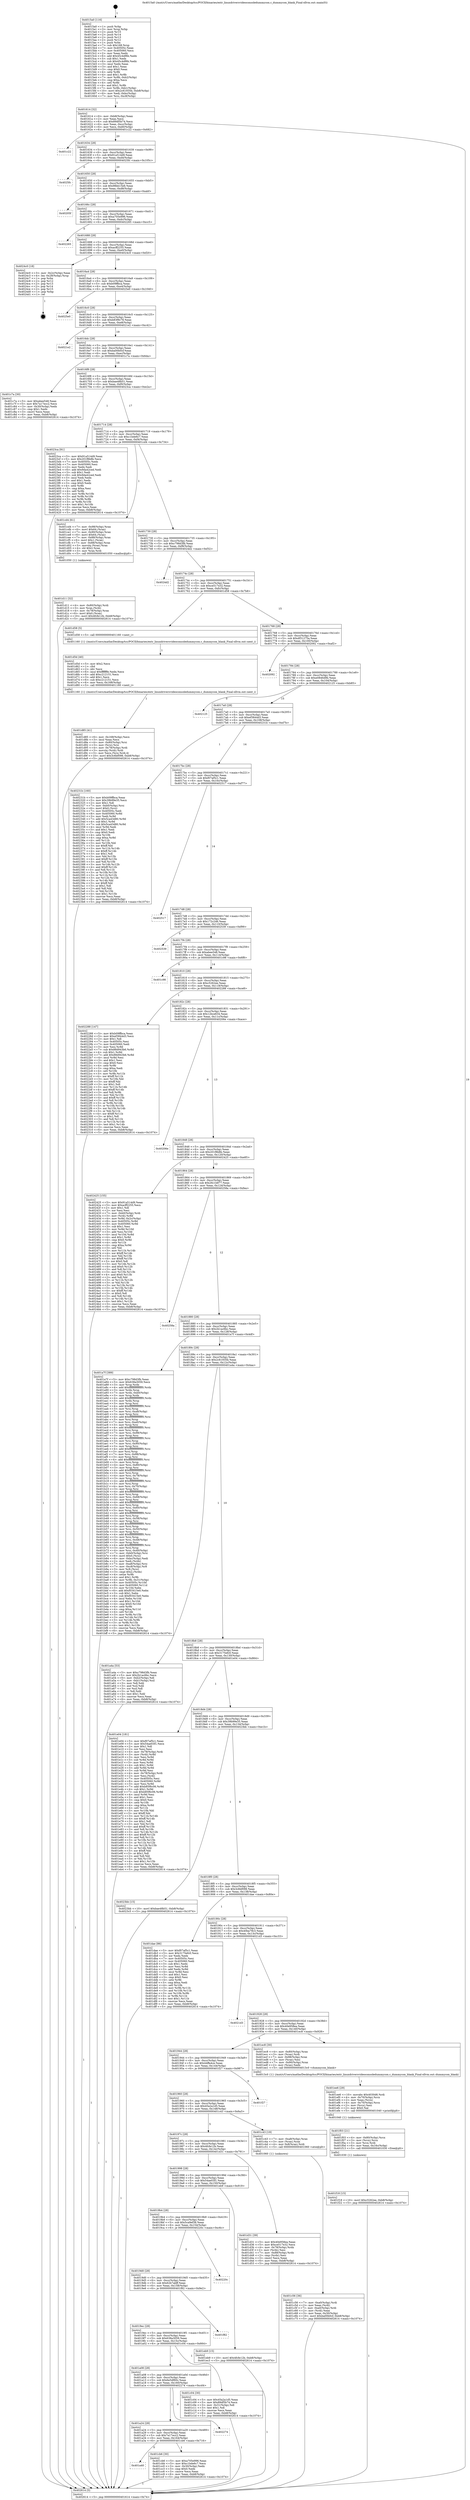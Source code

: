 digraph "0x4015a0" {
  label = "0x4015a0 (/mnt/c/Users/mathe/Desktop/tcc/POCII/binaries/extr_linuxdriversvideoconsoledummycon.c_dummycon_blank_Final-ollvm.out::main(0))"
  labelloc = "t"
  node[shape=record]

  Entry [label="",width=0.3,height=0.3,shape=circle,fillcolor=black,style=filled]
  "0x401614" [label="{
     0x401614 [32]\l
     | [instrs]\l
     &nbsp;&nbsp;0x401614 \<+6\>: mov -0xb8(%rbp),%eax\l
     &nbsp;&nbsp;0x40161a \<+2\>: mov %eax,%ecx\l
     &nbsp;&nbsp;0x40161c \<+6\>: sub $0x89df5b74,%ecx\l
     &nbsp;&nbsp;0x401622 \<+6\>: mov %eax,-0xcc(%rbp)\l
     &nbsp;&nbsp;0x401628 \<+6\>: mov %ecx,-0xd0(%rbp)\l
     &nbsp;&nbsp;0x40162e \<+6\>: je 0000000000401c22 \<main+0x682\>\l
  }"]
  "0x401c22" [label="{
     0x401c22\l
  }", style=dashed]
  "0x401634" [label="{
     0x401634 [28]\l
     | [instrs]\l
     &nbsp;&nbsp;0x401634 \<+5\>: jmp 0000000000401639 \<main+0x99\>\l
     &nbsp;&nbsp;0x401639 \<+6\>: mov -0xcc(%rbp),%eax\l
     &nbsp;&nbsp;0x40163f \<+5\>: sub $0x91a514d9,%eax\l
     &nbsp;&nbsp;0x401644 \<+6\>: mov %eax,-0xd4(%rbp)\l
     &nbsp;&nbsp;0x40164a \<+6\>: je 00000000004025fc \<main+0x105c\>\l
  }"]
  Exit [label="",width=0.3,height=0.3,shape=circle,fillcolor=black,style=filled,peripheries=2]
  "0x4025fc" [label="{
     0x4025fc\l
  }", style=dashed]
  "0x401650" [label="{
     0x401650 [28]\l
     | [instrs]\l
     &nbsp;&nbsp;0x401650 \<+5\>: jmp 0000000000401655 \<main+0xb5\>\l
     &nbsp;&nbsp;0x401655 \<+6\>: mov -0xcc(%rbp),%eax\l
     &nbsp;&nbsp;0x40165b \<+5\>: sub $0x98bb15e6,%eax\l
     &nbsp;&nbsp;0x401660 \<+6\>: mov %eax,-0xd8(%rbp)\l
     &nbsp;&nbsp;0x401666 \<+6\>: je 000000000040205f \<main+0xabf\>\l
  }"]
  "0x401f18" [label="{
     0x401f18 [15]\l
     | [instrs]\l
     &nbsp;&nbsp;0x401f18 \<+10\>: movl $0xc5262ee,-0xb8(%rbp)\l
     &nbsp;&nbsp;0x401f22 \<+5\>: jmp 0000000000402614 \<main+0x1074\>\l
  }"]
  "0x40205f" [label="{
     0x40205f\l
  }", style=dashed]
  "0x40166c" [label="{
     0x40166c [28]\l
     | [instrs]\l
     &nbsp;&nbsp;0x40166c \<+5\>: jmp 0000000000401671 \<main+0xd1\>\l
     &nbsp;&nbsp;0x401671 \<+6\>: mov -0xcc(%rbp),%eax\l
     &nbsp;&nbsp;0x401677 \<+5\>: sub $0xa705e996,%eax\l
     &nbsp;&nbsp;0x40167c \<+6\>: mov %eax,-0xdc(%rbp)\l
     &nbsp;&nbsp;0x401682 \<+6\>: je 0000000000402265 \<main+0xcc5\>\l
  }"]
  "0x401f03" [label="{
     0x401f03 [21]\l
     | [instrs]\l
     &nbsp;&nbsp;0x401f03 \<+4\>: mov -0x80(%rbp),%rcx\l
     &nbsp;&nbsp;0x401f07 \<+3\>: mov (%rcx),%rcx\l
     &nbsp;&nbsp;0x401f0a \<+3\>: mov %rcx,%rdi\l
     &nbsp;&nbsp;0x401f0d \<+6\>: mov %eax,-0x16c(%rbp)\l
     &nbsp;&nbsp;0x401f13 \<+5\>: call 0000000000401030 \<free@plt\>\l
     | [calls]\l
     &nbsp;&nbsp;0x401030 \{1\} (unknown)\l
  }"]
  "0x402265" [label="{
     0x402265\l
  }", style=dashed]
  "0x401688" [label="{
     0x401688 [28]\l
     | [instrs]\l
     &nbsp;&nbsp;0x401688 \<+5\>: jmp 000000000040168d \<main+0xed\>\l
     &nbsp;&nbsp;0x40168d \<+6\>: mov -0xcc(%rbp),%eax\l
     &nbsp;&nbsp;0x401693 \<+5\>: sub $0xacff2255,%eax\l
     &nbsp;&nbsp;0x401698 \<+6\>: mov %eax,-0xe0(%rbp)\l
     &nbsp;&nbsp;0x40169e \<+6\>: je 00000000004024c0 \<main+0xf20\>\l
  }"]
  "0x401ee6" [label="{
     0x401ee6 [29]\l
     | [instrs]\l
     &nbsp;&nbsp;0x401ee6 \<+10\>: movabs $0x4030d6,%rdi\l
     &nbsp;&nbsp;0x401ef0 \<+4\>: mov -0x70(%rbp),%rcx\l
     &nbsp;&nbsp;0x401ef4 \<+2\>: mov %eax,(%rcx)\l
     &nbsp;&nbsp;0x401ef6 \<+4\>: mov -0x70(%rbp),%rcx\l
     &nbsp;&nbsp;0x401efa \<+2\>: mov (%rcx),%esi\l
     &nbsp;&nbsp;0x401efc \<+2\>: mov $0x0,%al\l
     &nbsp;&nbsp;0x401efe \<+5\>: call 0000000000401040 \<printf@plt\>\l
     | [calls]\l
     &nbsp;&nbsp;0x401040 \{1\} (unknown)\l
  }"]
  "0x4024c0" [label="{
     0x4024c0 [18]\l
     | [instrs]\l
     &nbsp;&nbsp;0x4024c0 \<+3\>: mov -0x2c(%rbp),%eax\l
     &nbsp;&nbsp;0x4024c3 \<+4\>: lea -0x28(%rbp),%rsp\l
     &nbsp;&nbsp;0x4024c7 \<+1\>: pop %rbx\l
     &nbsp;&nbsp;0x4024c8 \<+2\>: pop %r12\l
     &nbsp;&nbsp;0x4024ca \<+2\>: pop %r13\l
     &nbsp;&nbsp;0x4024cc \<+2\>: pop %r14\l
     &nbsp;&nbsp;0x4024ce \<+2\>: pop %r15\l
     &nbsp;&nbsp;0x4024d0 \<+1\>: pop %rbp\l
     &nbsp;&nbsp;0x4024d1 \<+1\>: ret\l
  }"]
  "0x4016a4" [label="{
     0x4016a4 [28]\l
     | [instrs]\l
     &nbsp;&nbsp;0x4016a4 \<+5\>: jmp 00000000004016a9 \<main+0x109\>\l
     &nbsp;&nbsp;0x4016a9 \<+6\>: mov -0xcc(%rbp),%eax\l
     &nbsp;&nbsp;0x4016af \<+5\>: sub $0xb09ffbca,%eax\l
     &nbsp;&nbsp;0x4016b4 \<+6\>: mov %eax,-0xe4(%rbp)\l
     &nbsp;&nbsp;0x4016ba \<+6\>: je 00000000004025e0 \<main+0x1040\>\l
  }"]
  "0x401d85" [label="{
     0x401d85 [41]\l
     | [instrs]\l
     &nbsp;&nbsp;0x401d85 \<+6\>: mov -0x168(%rbp),%ecx\l
     &nbsp;&nbsp;0x401d8b \<+3\>: imul %eax,%ecx\l
     &nbsp;&nbsp;0x401d8e \<+4\>: mov -0x80(%rbp),%rsi\l
     &nbsp;&nbsp;0x401d92 \<+3\>: mov (%rsi),%rsi\l
     &nbsp;&nbsp;0x401d95 \<+4\>: mov -0x78(%rbp),%rdi\l
     &nbsp;&nbsp;0x401d99 \<+3\>: movslq (%rdi),%rdi\l
     &nbsp;&nbsp;0x401d9c \<+3\>: mov %ecx,(%rsi,%rdi,4)\l
     &nbsp;&nbsp;0x401d9f \<+10\>: movl $0x3c6bf098,-0xb8(%rbp)\l
     &nbsp;&nbsp;0x401da9 \<+5\>: jmp 0000000000402614 \<main+0x1074\>\l
  }"]
  "0x4025e0" [label="{
     0x4025e0\l
  }", style=dashed]
  "0x4016c0" [label="{
     0x4016c0 [28]\l
     | [instrs]\l
     &nbsp;&nbsp;0x4016c0 \<+5\>: jmp 00000000004016c5 \<main+0x125\>\l
     &nbsp;&nbsp;0x4016c5 \<+6\>: mov -0xcc(%rbp),%eax\l
     &nbsp;&nbsp;0x4016cb \<+5\>: sub $0xb83f9c78,%eax\l
     &nbsp;&nbsp;0x4016d0 \<+6\>: mov %eax,-0xe8(%rbp)\l
     &nbsp;&nbsp;0x4016d6 \<+6\>: je 00000000004021e2 \<main+0xc42\>\l
  }"]
  "0x401d5d" [label="{
     0x401d5d [40]\l
     | [instrs]\l
     &nbsp;&nbsp;0x401d5d \<+5\>: mov $0x2,%ecx\l
     &nbsp;&nbsp;0x401d62 \<+1\>: cltd\l
     &nbsp;&nbsp;0x401d63 \<+2\>: idiv %ecx\l
     &nbsp;&nbsp;0x401d65 \<+6\>: imul $0xfffffffe,%edx,%ecx\l
     &nbsp;&nbsp;0x401d6b \<+6\>: add $0xc212151,%ecx\l
     &nbsp;&nbsp;0x401d71 \<+3\>: add $0x1,%ecx\l
     &nbsp;&nbsp;0x401d74 \<+6\>: sub $0xc212151,%ecx\l
     &nbsp;&nbsp;0x401d7a \<+6\>: mov %ecx,-0x168(%rbp)\l
     &nbsp;&nbsp;0x401d80 \<+5\>: call 0000000000401160 \<next_i\>\l
     | [calls]\l
     &nbsp;&nbsp;0x401160 \{1\} (/mnt/c/Users/mathe/Desktop/tcc/POCII/binaries/extr_linuxdriversvideoconsoledummycon.c_dummycon_blank_Final-ollvm.out::next_i)\l
  }"]
  "0x4021e2" [label="{
     0x4021e2\l
  }", style=dashed]
  "0x4016dc" [label="{
     0x4016dc [28]\l
     | [instrs]\l
     &nbsp;&nbsp;0x4016dc \<+5\>: jmp 00000000004016e1 \<main+0x141\>\l
     &nbsp;&nbsp;0x4016e1 \<+6\>: mov -0xcc(%rbp),%eax\l
     &nbsp;&nbsp;0x4016e7 \<+5\>: sub $0xba00b0cf,%eax\l
     &nbsp;&nbsp;0x4016ec \<+6\>: mov %eax,-0xec(%rbp)\l
     &nbsp;&nbsp;0x4016f2 \<+6\>: je 0000000000401c7a \<main+0x6da\>\l
  }"]
  "0x401d11" [label="{
     0x401d11 [32]\l
     | [instrs]\l
     &nbsp;&nbsp;0x401d11 \<+4\>: mov -0x80(%rbp),%rdi\l
     &nbsp;&nbsp;0x401d15 \<+3\>: mov %rax,(%rdi)\l
     &nbsp;&nbsp;0x401d18 \<+4\>: mov -0x78(%rbp),%rax\l
     &nbsp;&nbsp;0x401d1c \<+6\>: movl $0x0,(%rax)\l
     &nbsp;&nbsp;0x401d22 \<+10\>: movl $0x4fcfe12b,-0xb8(%rbp)\l
     &nbsp;&nbsp;0x401d2c \<+5\>: jmp 0000000000402614 \<main+0x1074\>\l
  }"]
  "0x401c7a" [label="{
     0x401c7a [30]\l
     | [instrs]\l
     &nbsp;&nbsp;0x401c7a \<+5\>: mov $0xabee548,%eax\l
     &nbsp;&nbsp;0x401c7f \<+5\>: mov $0x7a17ecc2,%ecx\l
     &nbsp;&nbsp;0x401c84 \<+3\>: mov -0x30(%rbp),%edx\l
     &nbsp;&nbsp;0x401c87 \<+3\>: cmp $0x1,%edx\l
     &nbsp;&nbsp;0x401c8a \<+3\>: cmovl %ecx,%eax\l
     &nbsp;&nbsp;0x401c8d \<+6\>: mov %eax,-0xb8(%rbp)\l
     &nbsp;&nbsp;0x401c93 \<+5\>: jmp 0000000000402614 \<main+0x1074\>\l
  }"]
  "0x4016f8" [label="{
     0x4016f8 [28]\l
     | [instrs]\l
     &nbsp;&nbsp;0x4016f8 \<+5\>: jmp 00000000004016fd \<main+0x15d\>\l
     &nbsp;&nbsp;0x4016fd \<+6\>: mov -0xcc(%rbp),%eax\l
     &nbsp;&nbsp;0x401703 \<+5\>: sub $0xbae48b51,%eax\l
     &nbsp;&nbsp;0x401708 \<+6\>: mov %eax,-0xf0(%rbp)\l
     &nbsp;&nbsp;0x40170e \<+6\>: je 00000000004023ca \<main+0xe2a\>\l
  }"]
  "0x401a40" [label="{
     0x401a40\l
  }", style=dashed]
  "0x4023ca" [label="{
     0x4023ca [91]\l
     | [instrs]\l
     &nbsp;&nbsp;0x4023ca \<+5\>: mov $0x91a514d9,%eax\l
     &nbsp;&nbsp;0x4023cf \<+5\>: mov $0x201f8b8b,%ecx\l
     &nbsp;&nbsp;0x4023d4 \<+7\>: mov 0x40505c,%edx\l
     &nbsp;&nbsp;0x4023db \<+7\>: mov 0x405060,%esi\l
     &nbsp;&nbsp;0x4023e2 \<+2\>: mov %edx,%edi\l
     &nbsp;&nbsp;0x4023e4 \<+6\>: add $0x9da42ced,%edi\l
     &nbsp;&nbsp;0x4023ea \<+3\>: sub $0x1,%edi\l
     &nbsp;&nbsp;0x4023ed \<+6\>: sub $0x9da42ced,%edi\l
     &nbsp;&nbsp;0x4023f3 \<+3\>: imul %edi,%edx\l
     &nbsp;&nbsp;0x4023f6 \<+3\>: and $0x1,%edx\l
     &nbsp;&nbsp;0x4023f9 \<+3\>: cmp $0x0,%edx\l
     &nbsp;&nbsp;0x4023fc \<+4\>: sete %r8b\l
     &nbsp;&nbsp;0x402400 \<+3\>: cmp $0xa,%esi\l
     &nbsp;&nbsp;0x402403 \<+4\>: setl %r9b\l
     &nbsp;&nbsp;0x402407 \<+3\>: mov %r8b,%r10b\l
     &nbsp;&nbsp;0x40240a \<+3\>: and %r9b,%r10b\l
     &nbsp;&nbsp;0x40240d \<+3\>: xor %r9b,%r8b\l
     &nbsp;&nbsp;0x402410 \<+3\>: or %r8b,%r10b\l
     &nbsp;&nbsp;0x402413 \<+4\>: test $0x1,%r10b\l
     &nbsp;&nbsp;0x402417 \<+3\>: cmovne %ecx,%eax\l
     &nbsp;&nbsp;0x40241a \<+6\>: mov %eax,-0xb8(%rbp)\l
     &nbsp;&nbsp;0x402420 \<+5\>: jmp 0000000000402614 \<main+0x1074\>\l
  }"]
  "0x401714" [label="{
     0x401714 [28]\l
     | [instrs]\l
     &nbsp;&nbsp;0x401714 \<+5\>: jmp 0000000000401719 \<main+0x179\>\l
     &nbsp;&nbsp;0x401719 \<+6\>: mov -0xcc(%rbp),%eax\l
     &nbsp;&nbsp;0x40171f \<+5\>: sub $0xc1bde6c7,%eax\l
     &nbsp;&nbsp;0x401724 \<+6\>: mov %eax,-0xf4(%rbp)\l
     &nbsp;&nbsp;0x40172a \<+6\>: je 0000000000401cd4 \<main+0x734\>\l
  }"]
  "0x401cb6" [label="{
     0x401cb6 [30]\l
     | [instrs]\l
     &nbsp;&nbsp;0x401cb6 \<+5\>: mov $0xa705e996,%eax\l
     &nbsp;&nbsp;0x401cbb \<+5\>: mov $0xc1bde6c7,%ecx\l
     &nbsp;&nbsp;0x401cc0 \<+3\>: mov -0x30(%rbp),%edx\l
     &nbsp;&nbsp;0x401cc3 \<+3\>: cmp $0x0,%edx\l
     &nbsp;&nbsp;0x401cc6 \<+3\>: cmove %ecx,%eax\l
     &nbsp;&nbsp;0x401cc9 \<+6\>: mov %eax,-0xb8(%rbp)\l
     &nbsp;&nbsp;0x401ccf \<+5\>: jmp 0000000000402614 \<main+0x1074\>\l
  }"]
  "0x401cd4" [label="{
     0x401cd4 [61]\l
     | [instrs]\l
     &nbsp;&nbsp;0x401cd4 \<+7\>: mov -0x98(%rbp),%rax\l
     &nbsp;&nbsp;0x401cdb \<+6\>: movl $0x64,(%rax)\l
     &nbsp;&nbsp;0x401ce1 \<+7\>: mov -0x90(%rbp),%rax\l
     &nbsp;&nbsp;0x401ce8 \<+6\>: movl $0x64,(%rax)\l
     &nbsp;&nbsp;0x401cee \<+7\>: mov -0x88(%rbp),%rax\l
     &nbsp;&nbsp;0x401cf5 \<+6\>: movl $0x1,(%rax)\l
     &nbsp;&nbsp;0x401cfb \<+7\>: mov -0x88(%rbp),%rax\l
     &nbsp;&nbsp;0x401d02 \<+3\>: movslq (%rax),%rax\l
     &nbsp;&nbsp;0x401d05 \<+4\>: shl $0x2,%rax\l
     &nbsp;&nbsp;0x401d09 \<+3\>: mov %rax,%rdi\l
     &nbsp;&nbsp;0x401d0c \<+5\>: call 0000000000401050 \<malloc@plt\>\l
     | [calls]\l
     &nbsp;&nbsp;0x401050 \{1\} (unknown)\l
  }"]
  "0x401730" [label="{
     0x401730 [28]\l
     | [instrs]\l
     &nbsp;&nbsp;0x401730 \<+5\>: jmp 0000000000401735 \<main+0x195\>\l
     &nbsp;&nbsp;0x401735 \<+6\>: mov -0xcc(%rbp),%eax\l
     &nbsp;&nbsp;0x40173b \<+5\>: sub $0xc798d3fb,%eax\l
     &nbsp;&nbsp;0x401740 \<+6\>: mov %eax,-0xf8(%rbp)\l
     &nbsp;&nbsp;0x401746 \<+6\>: je 00000000004024d2 \<main+0xf32\>\l
  }"]
  "0x401a24" [label="{
     0x401a24 [28]\l
     | [instrs]\l
     &nbsp;&nbsp;0x401a24 \<+5\>: jmp 0000000000401a29 \<main+0x489\>\l
     &nbsp;&nbsp;0x401a29 \<+6\>: mov -0xcc(%rbp),%eax\l
     &nbsp;&nbsp;0x401a2f \<+5\>: sub $0x7a17ecc2,%eax\l
     &nbsp;&nbsp;0x401a34 \<+6\>: mov %eax,-0x164(%rbp)\l
     &nbsp;&nbsp;0x401a3a \<+6\>: je 0000000000401cb6 \<main+0x716\>\l
  }"]
  "0x4024d2" [label="{
     0x4024d2\l
  }", style=dashed]
  "0x40174c" [label="{
     0x40174c [28]\l
     | [instrs]\l
     &nbsp;&nbsp;0x40174c \<+5\>: jmp 0000000000401751 \<main+0x1b1\>\l
     &nbsp;&nbsp;0x401751 \<+6\>: mov -0xcc(%rbp),%eax\l
     &nbsp;&nbsp;0x401757 \<+5\>: sub $0xce517e32,%eax\l
     &nbsp;&nbsp;0x40175c \<+6\>: mov %eax,-0xfc(%rbp)\l
     &nbsp;&nbsp;0x401762 \<+6\>: je 0000000000401d58 \<main+0x7b8\>\l
  }"]
  "0x402274" [label="{
     0x402274\l
  }", style=dashed]
  "0x401d58" [label="{
     0x401d58 [5]\l
     | [instrs]\l
     &nbsp;&nbsp;0x401d58 \<+5\>: call 0000000000401160 \<next_i\>\l
     | [calls]\l
     &nbsp;&nbsp;0x401160 \{1\} (/mnt/c/Users/mathe/Desktop/tcc/POCII/binaries/extr_linuxdriversvideoconsoledummycon.c_dummycon_blank_Final-ollvm.out::next_i)\l
  }"]
  "0x401768" [label="{
     0x401768 [28]\l
     | [instrs]\l
     &nbsp;&nbsp;0x401768 \<+5\>: jmp 000000000040176d \<main+0x1cd\>\l
     &nbsp;&nbsp;0x40176d \<+6\>: mov -0xcc(%rbp),%eax\l
     &nbsp;&nbsp;0x401773 \<+5\>: sub $0xdf31275a,%eax\l
     &nbsp;&nbsp;0x401778 \<+6\>: mov %eax,-0x100(%rbp)\l
     &nbsp;&nbsp;0x40177e \<+6\>: je 0000000000402092 \<main+0xaf2\>\l
  }"]
  "0x401c56" [label="{
     0x401c56 [36]\l
     | [instrs]\l
     &nbsp;&nbsp;0x401c56 \<+7\>: mov -0xa0(%rbp),%rdi\l
     &nbsp;&nbsp;0x401c5d \<+2\>: mov %eax,(%rdi)\l
     &nbsp;&nbsp;0x401c5f \<+7\>: mov -0xa0(%rbp),%rdi\l
     &nbsp;&nbsp;0x401c66 \<+2\>: mov (%rdi),%eax\l
     &nbsp;&nbsp;0x401c68 \<+3\>: mov %eax,-0x30(%rbp)\l
     &nbsp;&nbsp;0x401c6b \<+10\>: movl $0xba00b0cf,-0xb8(%rbp)\l
     &nbsp;&nbsp;0x401c75 \<+5\>: jmp 0000000000402614 \<main+0x1074\>\l
  }"]
  "0x402092" [label="{
     0x402092\l
  }", style=dashed]
  "0x401784" [label="{
     0x401784 [28]\l
     | [instrs]\l
     &nbsp;&nbsp;0x401784 \<+5\>: jmp 0000000000401789 \<main+0x1e9\>\l
     &nbsp;&nbsp;0x401789 \<+6\>: mov -0xcc(%rbp),%eax\l
     &nbsp;&nbsp;0x40178f \<+5\>: sub $0xe0846d9b,%eax\l
     &nbsp;&nbsp;0x401794 \<+6\>: mov %eax,-0x104(%rbp)\l
     &nbsp;&nbsp;0x40179a \<+6\>: je 0000000000402125 \<main+0xb85\>\l
  }"]
  "0x401a08" [label="{
     0x401a08 [28]\l
     | [instrs]\l
     &nbsp;&nbsp;0x401a08 \<+5\>: jmp 0000000000401a0d \<main+0x46d\>\l
     &nbsp;&nbsp;0x401a0d \<+6\>: mov -0xcc(%rbp),%eax\l
     &nbsp;&nbsp;0x401a13 \<+5\>: sub $0x6e5df60c,%eax\l
     &nbsp;&nbsp;0x401a18 \<+6\>: mov %eax,-0x160(%rbp)\l
     &nbsp;&nbsp;0x401a1e \<+6\>: je 0000000000402274 \<main+0xcd4\>\l
  }"]
  "0x402125" [label="{
     0x402125\l
  }", style=dashed]
  "0x4017a0" [label="{
     0x4017a0 [28]\l
     | [instrs]\l
     &nbsp;&nbsp;0x4017a0 \<+5\>: jmp 00000000004017a5 \<main+0x205\>\l
     &nbsp;&nbsp;0x4017a5 \<+6\>: mov -0xcc(%rbp),%eax\l
     &nbsp;&nbsp;0x4017ab \<+5\>: sub $0xef3844d3,%eax\l
     &nbsp;&nbsp;0x4017b0 \<+6\>: mov %eax,-0x108(%rbp)\l
     &nbsp;&nbsp;0x4017b6 \<+6\>: je 000000000040231b \<main+0xd7b\>\l
  }"]
  "0x401c04" [label="{
     0x401c04 [30]\l
     | [instrs]\l
     &nbsp;&nbsp;0x401c04 \<+5\>: mov $0x45a2a1d5,%eax\l
     &nbsp;&nbsp;0x401c09 \<+5\>: mov $0x89df5b74,%ecx\l
     &nbsp;&nbsp;0x401c0e \<+3\>: mov -0x31(%rbp),%dl\l
     &nbsp;&nbsp;0x401c11 \<+3\>: test $0x1,%dl\l
     &nbsp;&nbsp;0x401c14 \<+3\>: cmovne %ecx,%eax\l
     &nbsp;&nbsp;0x401c17 \<+6\>: mov %eax,-0xb8(%rbp)\l
     &nbsp;&nbsp;0x401c1d \<+5\>: jmp 0000000000402614 \<main+0x1074\>\l
  }"]
  "0x40231b" [label="{
     0x40231b [160]\l
     | [instrs]\l
     &nbsp;&nbsp;0x40231b \<+5\>: mov $0xb09ffbca,%eax\l
     &nbsp;&nbsp;0x402320 \<+5\>: mov $0x39b99e35,%ecx\l
     &nbsp;&nbsp;0x402325 \<+2\>: mov $0x1,%dl\l
     &nbsp;&nbsp;0x402327 \<+7\>: mov -0xb0(%rbp),%rsi\l
     &nbsp;&nbsp;0x40232e \<+6\>: movl $0x0,(%rsi)\l
     &nbsp;&nbsp;0x402334 \<+7\>: mov 0x40505c,%edi\l
     &nbsp;&nbsp;0x40233b \<+8\>: mov 0x405060,%r8d\l
     &nbsp;&nbsp;0x402343 \<+3\>: mov %edi,%r9d\l
     &nbsp;&nbsp;0x402346 \<+7\>: add $0x5ca43d80,%r9d\l
     &nbsp;&nbsp;0x40234d \<+4\>: sub $0x1,%r9d\l
     &nbsp;&nbsp;0x402351 \<+7\>: sub $0x5ca43d80,%r9d\l
     &nbsp;&nbsp;0x402358 \<+4\>: imul %r9d,%edi\l
     &nbsp;&nbsp;0x40235c \<+3\>: and $0x1,%edi\l
     &nbsp;&nbsp;0x40235f \<+3\>: cmp $0x0,%edi\l
     &nbsp;&nbsp;0x402362 \<+4\>: sete %r10b\l
     &nbsp;&nbsp;0x402366 \<+4\>: cmp $0xa,%r8d\l
     &nbsp;&nbsp;0x40236a \<+4\>: setl %r11b\l
     &nbsp;&nbsp;0x40236e \<+3\>: mov %r10b,%bl\l
     &nbsp;&nbsp;0x402371 \<+3\>: xor $0xff,%bl\l
     &nbsp;&nbsp;0x402374 \<+3\>: mov %r11b,%r14b\l
     &nbsp;&nbsp;0x402377 \<+4\>: xor $0xff,%r14b\l
     &nbsp;&nbsp;0x40237b \<+3\>: xor $0x1,%dl\l
     &nbsp;&nbsp;0x40237e \<+3\>: mov %bl,%r15b\l
     &nbsp;&nbsp;0x402381 \<+4\>: and $0xff,%r15b\l
     &nbsp;&nbsp;0x402385 \<+3\>: and %dl,%r10b\l
     &nbsp;&nbsp;0x402388 \<+3\>: mov %r14b,%r12b\l
     &nbsp;&nbsp;0x40238b \<+4\>: and $0xff,%r12b\l
     &nbsp;&nbsp;0x40238f \<+3\>: and %dl,%r11b\l
     &nbsp;&nbsp;0x402392 \<+3\>: or %r10b,%r15b\l
     &nbsp;&nbsp;0x402395 \<+3\>: or %r11b,%r12b\l
     &nbsp;&nbsp;0x402398 \<+3\>: xor %r12b,%r15b\l
     &nbsp;&nbsp;0x40239b \<+3\>: or %r14b,%bl\l
     &nbsp;&nbsp;0x40239e \<+3\>: xor $0xff,%bl\l
     &nbsp;&nbsp;0x4023a1 \<+3\>: or $0x1,%dl\l
     &nbsp;&nbsp;0x4023a4 \<+2\>: and %dl,%bl\l
     &nbsp;&nbsp;0x4023a6 \<+3\>: or %bl,%r15b\l
     &nbsp;&nbsp;0x4023a9 \<+4\>: test $0x1,%r15b\l
     &nbsp;&nbsp;0x4023ad \<+3\>: cmovne %ecx,%eax\l
     &nbsp;&nbsp;0x4023b0 \<+6\>: mov %eax,-0xb8(%rbp)\l
     &nbsp;&nbsp;0x4023b6 \<+5\>: jmp 0000000000402614 \<main+0x1074\>\l
  }"]
  "0x4017bc" [label="{
     0x4017bc [28]\l
     | [instrs]\l
     &nbsp;&nbsp;0x4017bc \<+5\>: jmp 00000000004017c1 \<main+0x221\>\l
     &nbsp;&nbsp;0x4017c1 \<+6\>: mov -0xcc(%rbp),%eax\l
     &nbsp;&nbsp;0x4017c7 \<+5\>: sub $0xf07af5c1,%eax\l
     &nbsp;&nbsp;0x4017cc \<+6\>: mov %eax,-0x10c(%rbp)\l
     &nbsp;&nbsp;0x4017d2 \<+6\>: je 0000000000402517 \<main+0xf77\>\l
  }"]
  "0x4019ec" [label="{
     0x4019ec [28]\l
     | [instrs]\l
     &nbsp;&nbsp;0x4019ec \<+5\>: jmp 00000000004019f1 \<main+0x451\>\l
     &nbsp;&nbsp;0x4019f1 \<+6\>: mov -0xcc(%rbp),%eax\l
     &nbsp;&nbsp;0x4019f7 \<+5\>: sub $0x638a3059,%eax\l
     &nbsp;&nbsp;0x4019fc \<+6\>: mov %eax,-0x15c(%rbp)\l
     &nbsp;&nbsp;0x401a02 \<+6\>: je 0000000000401c04 \<main+0x664\>\l
  }"]
  "0x402517" [label="{
     0x402517\l
  }", style=dashed]
  "0x4017d8" [label="{
     0x4017d8 [28]\l
     | [instrs]\l
     &nbsp;&nbsp;0x4017d8 \<+5\>: jmp 00000000004017dd \<main+0x23d\>\l
     &nbsp;&nbsp;0x4017dd \<+6\>: mov -0xcc(%rbp),%eax\l
     &nbsp;&nbsp;0x4017e3 \<+5\>: sub $0x172c246,%eax\l
     &nbsp;&nbsp;0x4017e8 \<+6\>: mov %eax,-0x110(%rbp)\l
     &nbsp;&nbsp;0x4017ee \<+6\>: je 0000000000402539 \<main+0xf99\>\l
  }"]
  "0x401f82" [label="{
     0x401f82\l
  }", style=dashed]
  "0x402539" [label="{
     0x402539\l
  }", style=dashed]
  "0x4017f4" [label="{
     0x4017f4 [28]\l
     | [instrs]\l
     &nbsp;&nbsp;0x4017f4 \<+5\>: jmp 00000000004017f9 \<main+0x259\>\l
     &nbsp;&nbsp;0x4017f9 \<+6\>: mov -0xcc(%rbp),%eax\l
     &nbsp;&nbsp;0x4017ff \<+5\>: sub $0xabee548,%eax\l
     &nbsp;&nbsp;0x401804 \<+6\>: mov %eax,-0x114(%rbp)\l
     &nbsp;&nbsp;0x40180a \<+6\>: je 0000000000401c98 \<main+0x6f8\>\l
  }"]
  "0x4019d0" [label="{
     0x4019d0 [28]\l
     | [instrs]\l
     &nbsp;&nbsp;0x4019d0 \<+5\>: jmp 00000000004019d5 \<main+0x435\>\l
     &nbsp;&nbsp;0x4019d5 \<+6\>: mov -0xcc(%rbp),%eax\l
     &nbsp;&nbsp;0x4019db \<+5\>: sub $0x62b7abff,%eax\l
     &nbsp;&nbsp;0x4019e0 \<+6\>: mov %eax,-0x158(%rbp)\l
     &nbsp;&nbsp;0x4019e6 \<+6\>: je 0000000000401f82 \<main+0x9e2\>\l
  }"]
  "0x401c98" [label="{
     0x401c98\l
  }", style=dashed]
  "0x401810" [label="{
     0x401810 [28]\l
     | [instrs]\l
     &nbsp;&nbsp;0x401810 \<+5\>: jmp 0000000000401815 \<main+0x275\>\l
     &nbsp;&nbsp;0x401815 \<+6\>: mov -0xcc(%rbp),%eax\l
     &nbsp;&nbsp;0x40181b \<+5\>: sub $0xc5262ee,%eax\l
     &nbsp;&nbsp;0x401820 \<+6\>: mov %eax,-0x118(%rbp)\l
     &nbsp;&nbsp;0x401826 \<+6\>: je 0000000000402288 \<main+0xce8\>\l
  }"]
  "0x40220c" [label="{
     0x40220c\l
  }", style=dashed]
  "0x402288" [label="{
     0x402288 [147]\l
     | [instrs]\l
     &nbsp;&nbsp;0x402288 \<+5\>: mov $0xb09ffbca,%eax\l
     &nbsp;&nbsp;0x40228d \<+5\>: mov $0xef3844d3,%ecx\l
     &nbsp;&nbsp;0x402292 \<+2\>: mov $0x1,%dl\l
     &nbsp;&nbsp;0x402294 \<+7\>: mov 0x40505c,%esi\l
     &nbsp;&nbsp;0x40229b \<+7\>: mov 0x405060,%edi\l
     &nbsp;&nbsp;0x4022a2 \<+3\>: mov %esi,%r8d\l
     &nbsp;&nbsp;0x4022a5 \<+7\>: sub $0x88d943b6,%r8d\l
     &nbsp;&nbsp;0x4022ac \<+4\>: sub $0x1,%r8d\l
     &nbsp;&nbsp;0x4022b0 \<+7\>: add $0x88d943b6,%r8d\l
     &nbsp;&nbsp;0x4022b7 \<+4\>: imul %r8d,%esi\l
     &nbsp;&nbsp;0x4022bb \<+3\>: and $0x1,%esi\l
     &nbsp;&nbsp;0x4022be \<+3\>: cmp $0x0,%esi\l
     &nbsp;&nbsp;0x4022c1 \<+4\>: sete %r9b\l
     &nbsp;&nbsp;0x4022c5 \<+3\>: cmp $0xa,%edi\l
     &nbsp;&nbsp;0x4022c8 \<+4\>: setl %r10b\l
     &nbsp;&nbsp;0x4022cc \<+3\>: mov %r9b,%r11b\l
     &nbsp;&nbsp;0x4022cf \<+4\>: xor $0xff,%r11b\l
     &nbsp;&nbsp;0x4022d3 \<+3\>: mov %r10b,%bl\l
     &nbsp;&nbsp;0x4022d6 \<+3\>: xor $0xff,%bl\l
     &nbsp;&nbsp;0x4022d9 \<+3\>: xor $0x1,%dl\l
     &nbsp;&nbsp;0x4022dc \<+3\>: mov %r11b,%r14b\l
     &nbsp;&nbsp;0x4022df \<+4\>: and $0xff,%r14b\l
     &nbsp;&nbsp;0x4022e3 \<+3\>: and %dl,%r9b\l
     &nbsp;&nbsp;0x4022e6 \<+3\>: mov %bl,%r15b\l
     &nbsp;&nbsp;0x4022e9 \<+4\>: and $0xff,%r15b\l
     &nbsp;&nbsp;0x4022ed \<+3\>: and %dl,%r10b\l
     &nbsp;&nbsp;0x4022f0 \<+3\>: or %r9b,%r14b\l
     &nbsp;&nbsp;0x4022f3 \<+3\>: or %r10b,%r15b\l
     &nbsp;&nbsp;0x4022f6 \<+3\>: xor %r15b,%r14b\l
     &nbsp;&nbsp;0x4022f9 \<+3\>: or %bl,%r11b\l
     &nbsp;&nbsp;0x4022fc \<+4\>: xor $0xff,%r11b\l
     &nbsp;&nbsp;0x402300 \<+3\>: or $0x1,%dl\l
     &nbsp;&nbsp;0x402303 \<+3\>: and %dl,%r11b\l
     &nbsp;&nbsp;0x402306 \<+3\>: or %r11b,%r14b\l
     &nbsp;&nbsp;0x402309 \<+4\>: test $0x1,%r14b\l
     &nbsp;&nbsp;0x40230d \<+3\>: cmovne %ecx,%eax\l
     &nbsp;&nbsp;0x402310 \<+6\>: mov %eax,-0xb8(%rbp)\l
     &nbsp;&nbsp;0x402316 \<+5\>: jmp 0000000000402614 \<main+0x1074\>\l
  }"]
  "0x40182c" [label="{
     0x40182c [28]\l
     | [instrs]\l
     &nbsp;&nbsp;0x40182c \<+5\>: jmp 0000000000401831 \<main+0x291\>\l
     &nbsp;&nbsp;0x401831 \<+6\>: mov -0xcc(%rbp),%eax\l
     &nbsp;&nbsp;0x401837 \<+5\>: sub $0x12bce634,%eax\l
     &nbsp;&nbsp;0x40183c \<+6\>: mov %eax,-0x11c(%rbp)\l
     &nbsp;&nbsp;0x401842 \<+6\>: je 000000000040206e \<main+0xace\>\l
  }"]
  "0x4019b4" [label="{
     0x4019b4 [28]\l
     | [instrs]\l
     &nbsp;&nbsp;0x4019b4 \<+5\>: jmp 00000000004019b9 \<main+0x419\>\l
     &nbsp;&nbsp;0x4019b9 \<+6\>: mov -0xcc(%rbp),%eax\l
     &nbsp;&nbsp;0x4019bf \<+5\>: sub $0x5ca9ef38,%eax\l
     &nbsp;&nbsp;0x4019c4 \<+6\>: mov %eax,-0x154(%rbp)\l
     &nbsp;&nbsp;0x4019ca \<+6\>: je 000000000040220c \<main+0xc6c\>\l
  }"]
  "0x40206e" [label="{
     0x40206e\l
  }", style=dashed]
  "0x401848" [label="{
     0x401848 [28]\l
     | [instrs]\l
     &nbsp;&nbsp;0x401848 \<+5\>: jmp 000000000040184d \<main+0x2ad\>\l
     &nbsp;&nbsp;0x40184d \<+6\>: mov -0xcc(%rbp),%eax\l
     &nbsp;&nbsp;0x401853 \<+5\>: sub $0x201f8b8b,%eax\l
     &nbsp;&nbsp;0x401858 \<+6\>: mov %eax,-0x120(%rbp)\l
     &nbsp;&nbsp;0x40185e \<+6\>: je 0000000000402425 \<main+0xe85\>\l
  }"]
  "0x401eb9" [label="{
     0x401eb9 [15]\l
     | [instrs]\l
     &nbsp;&nbsp;0x401eb9 \<+10\>: movl $0x4fcfe12b,-0xb8(%rbp)\l
     &nbsp;&nbsp;0x401ec3 \<+5\>: jmp 0000000000402614 \<main+0x1074\>\l
  }"]
  "0x402425" [label="{
     0x402425 [155]\l
     | [instrs]\l
     &nbsp;&nbsp;0x402425 \<+5\>: mov $0x91a514d9,%eax\l
     &nbsp;&nbsp;0x40242a \<+5\>: mov $0xacff2255,%ecx\l
     &nbsp;&nbsp;0x40242f \<+2\>: mov $0x1,%dl\l
     &nbsp;&nbsp;0x402431 \<+2\>: xor %esi,%esi\l
     &nbsp;&nbsp;0x402433 \<+7\>: mov -0xb0(%rbp),%rdi\l
     &nbsp;&nbsp;0x40243a \<+3\>: mov (%rdi),%r8d\l
     &nbsp;&nbsp;0x40243d \<+4\>: mov %r8d,-0x2c(%rbp)\l
     &nbsp;&nbsp;0x402441 \<+8\>: mov 0x40505c,%r8d\l
     &nbsp;&nbsp;0x402449 \<+8\>: mov 0x405060,%r9d\l
     &nbsp;&nbsp;0x402451 \<+3\>: sub $0x1,%esi\l
     &nbsp;&nbsp;0x402454 \<+3\>: mov %r8d,%r10d\l
     &nbsp;&nbsp;0x402457 \<+3\>: add %esi,%r10d\l
     &nbsp;&nbsp;0x40245a \<+4\>: imul %r10d,%r8d\l
     &nbsp;&nbsp;0x40245e \<+4\>: and $0x1,%r8d\l
     &nbsp;&nbsp;0x402462 \<+4\>: cmp $0x0,%r8d\l
     &nbsp;&nbsp;0x402466 \<+4\>: sete %r11b\l
     &nbsp;&nbsp;0x40246a \<+4\>: cmp $0xa,%r9d\l
     &nbsp;&nbsp;0x40246e \<+3\>: setl %bl\l
     &nbsp;&nbsp;0x402471 \<+3\>: mov %r11b,%r14b\l
     &nbsp;&nbsp;0x402474 \<+4\>: xor $0xff,%r14b\l
     &nbsp;&nbsp;0x402478 \<+3\>: mov %bl,%r15b\l
     &nbsp;&nbsp;0x40247b \<+4\>: xor $0xff,%r15b\l
     &nbsp;&nbsp;0x40247f \<+3\>: xor $0x0,%dl\l
     &nbsp;&nbsp;0x402482 \<+3\>: mov %r14b,%r12b\l
     &nbsp;&nbsp;0x402485 \<+4\>: and $0x0,%r12b\l
     &nbsp;&nbsp;0x402489 \<+3\>: and %dl,%r11b\l
     &nbsp;&nbsp;0x40248c \<+3\>: mov %r15b,%r13b\l
     &nbsp;&nbsp;0x40248f \<+4\>: and $0x0,%r13b\l
     &nbsp;&nbsp;0x402493 \<+2\>: and %dl,%bl\l
     &nbsp;&nbsp;0x402495 \<+3\>: or %r11b,%r12b\l
     &nbsp;&nbsp;0x402498 \<+3\>: or %bl,%r13b\l
     &nbsp;&nbsp;0x40249b \<+3\>: xor %r13b,%r12b\l
     &nbsp;&nbsp;0x40249e \<+3\>: or %r15b,%r14b\l
     &nbsp;&nbsp;0x4024a1 \<+4\>: xor $0xff,%r14b\l
     &nbsp;&nbsp;0x4024a5 \<+3\>: or $0x0,%dl\l
     &nbsp;&nbsp;0x4024a8 \<+3\>: and %dl,%r14b\l
     &nbsp;&nbsp;0x4024ab \<+3\>: or %r14b,%r12b\l
     &nbsp;&nbsp;0x4024ae \<+4\>: test $0x1,%r12b\l
     &nbsp;&nbsp;0x4024b2 \<+3\>: cmovne %ecx,%eax\l
     &nbsp;&nbsp;0x4024b5 \<+6\>: mov %eax,-0xb8(%rbp)\l
     &nbsp;&nbsp;0x4024bb \<+5\>: jmp 0000000000402614 \<main+0x1074\>\l
  }"]
  "0x401864" [label="{
     0x401864 [28]\l
     | [instrs]\l
     &nbsp;&nbsp;0x401864 \<+5\>: jmp 0000000000401869 \<main+0x2c9\>\l
     &nbsp;&nbsp;0x401869 \<+6\>: mov -0xcc(%rbp),%eax\l
     &nbsp;&nbsp;0x40186f \<+5\>: sub $0x26c1b877,%eax\l
     &nbsp;&nbsp;0x401874 \<+6\>: mov %eax,-0x124(%rbp)\l
     &nbsp;&nbsp;0x40187a \<+6\>: je 000000000040258a \<main+0xfea\>\l
  }"]
  "0x401998" [label="{
     0x401998 [28]\l
     | [instrs]\l
     &nbsp;&nbsp;0x401998 \<+5\>: jmp 000000000040199d \<main+0x3fd\>\l
     &nbsp;&nbsp;0x40199d \<+6\>: mov -0xcc(%rbp),%eax\l
     &nbsp;&nbsp;0x4019a3 \<+5\>: sub $0x54ae03f1,%eax\l
     &nbsp;&nbsp;0x4019a8 \<+6\>: mov %eax,-0x150(%rbp)\l
     &nbsp;&nbsp;0x4019ae \<+6\>: je 0000000000401eb9 \<main+0x919\>\l
  }"]
  "0x40258a" [label="{
     0x40258a\l
  }", style=dashed]
  "0x401880" [label="{
     0x401880 [28]\l
     | [instrs]\l
     &nbsp;&nbsp;0x401880 \<+5\>: jmp 0000000000401885 \<main+0x2e5\>\l
     &nbsp;&nbsp;0x401885 \<+6\>: mov -0xcc(%rbp),%eax\l
     &nbsp;&nbsp;0x40188b \<+5\>: sub $0x2b1ac6bc,%eax\l
     &nbsp;&nbsp;0x401890 \<+6\>: mov %eax,-0x128(%rbp)\l
     &nbsp;&nbsp;0x401896 \<+6\>: je 0000000000401a7f \<main+0x4df\>\l
  }"]
  "0x401d31" [label="{
     0x401d31 [39]\l
     | [instrs]\l
     &nbsp;&nbsp;0x401d31 \<+5\>: mov $0x40e958ea,%eax\l
     &nbsp;&nbsp;0x401d36 \<+5\>: mov $0xce517e32,%ecx\l
     &nbsp;&nbsp;0x401d3b \<+4\>: mov -0x78(%rbp),%rdx\l
     &nbsp;&nbsp;0x401d3f \<+2\>: mov (%rdx),%esi\l
     &nbsp;&nbsp;0x401d41 \<+7\>: mov -0x88(%rbp),%rdx\l
     &nbsp;&nbsp;0x401d48 \<+2\>: cmp (%rdx),%esi\l
     &nbsp;&nbsp;0x401d4a \<+3\>: cmovl %ecx,%eax\l
     &nbsp;&nbsp;0x401d4d \<+6\>: mov %eax,-0xb8(%rbp)\l
     &nbsp;&nbsp;0x401d53 \<+5\>: jmp 0000000000402614 \<main+0x1074\>\l
  }"]
  "0x401a7f" [label="{
     0x401a7f [389]\l
     | [instrs]\l
     &nbsp;&nbsp;0x401a7f \<+5\>: mov $0xc798d3fb,%eax\l
     &nbsp;&nbsp;0x401a84 \<+5\>: mov $0x638a3059,%ecx\l
     &nbsp;&nbsp;0x401a89 \<+3\>: mov %rsp,%rdx\l
     &nbsp;&nbsp;0x401a8c \<+4\>: add $0xfffffffffffffff0,%rdx\l
     &nbsp;&nbsp;0x401a90 \<+3\>: mov %rdx,%rsp\l
     &nbsp;&nbsp;0x401a93 \<+7\>: mov %rdx,-0xb0(%rbp)\l
     &nbsp;&nbsp;0x401a9a \<+3\>: mov %rsp,%rdx\l
     &nbsp;&nbsp;0x401a9d \<+4\>: add $0xfffffffffffffff0,%rdx\l
     &nbsp;&nbsp;0x401aa1 \<+3\>: mov %rdx,%rsp\l
     &nbsp;&nbsp;0x401aa4 \<+3\>: mov %rsp,%rsi\l
     &nbsp;&nbsp;0x401aa7 \<+4\>: add $0xfffffffffffffff0,%rsi\l
     &nbsp;&nbsp;0x401aab \<+3\>: mov %rsi,%rsp\l
     &nbsp;&nbsp;0x401aae \<+7\>: mov %rsi,-0xa8(%rbp)\l
     &nbsp;&nbsp;0x401ab5 \<+3\>: mov %rsp,%rsi\l
     &nbsp;&nbsp;0x401ab8 \<+4\>: add $0xfffffffffffffff0,%rsi\l
     &nbsp;&nbsp;0x401abc \<+3\>: mov %rsi,%rsp\l
     &nbsp;&nbsp;0x401abf \<+7\>: mov %rsi,-0xa0(%rbp)\l
     &nbsp;&nbsp;0x401ac6 \<+3\>: mov %rsp,%rsi\l
     &nbsp;&nbsp;0x401ac9 \<+4\>: add $0xfffffffffffffff0,%rsi\l
     &nbsp;&nbsp;0x401acd \<+3\>: mov %rsi,%rsp\l
     &nbsp;&nbsp;0x401ad0 \<+7\>: mov %rsi,-0x98(%rbp)\l
     &nbsp;&nbsp;0x401ad7 \<+3\>: mov %rsp,%rsi\l
     &nbsp;&nbsp;0x401ada \<+4\>: add $0xfffffffffffffff0,%rsi\l
     &nbsp;&nbsp;0x401ade \<+3\>: mov %rsi,%rsp\l
     &nbsp;&nbsp;0x401ae1 \<+7\>: mov %rsi,-0x90(%rbp)\l
     &nbsp;&nbsp;0x401ae8 \<+3\>: mov %rsp,%rsi\l
     &nbsp;&nbsp;0x401aeb \<+4\>: add $0xfffffffffffffff0,%rsi\l
     &nbsp;&nbsp;0x401aef \<+3\>: mov %rsi,%rsp\l
     &nbsp;&nbsp;0x401af2 \<+7\>: mov %rsi,-0x88(%rbp)\l
     &nbsp;&nbsp;0x401af9 \<+3\>: mov %rsp,%rsi\l
     &nbsp;&nbsp;0x401afc \<+4\>: add $0xfffffffffffffff0,%rsi\l
     &nbsp;&nbsp;0x401b00 \<+3\>: mov %rsi,%rsp\l
     &nbsp;&nbsp;0x401b03 \<+4\>: mov %rsi,-0x80(%rbp)\l
     &nbsp;&nbsp;0x401b07 \<+3\>: mov %rsp,%rsi\l
     &nbsp;&nbsp;0x401b0a \<+4\>: add $0xfffffffffffffff0,%rsi\l
     &nbsp;&nbsp;0x401b0e \<+3\>: mov %rsi,%rsp\l
     &nbsp;&nbsp;0x401b11 \<+4\>: mov %rsi,-0x78(%rbp)\l
     &nbsp;&nbsp;0x401b15 \<+3\>: mov %rsp,%rsi\l
     &nbsp;&nbsp;0x401b18 \<+4\>: add $0xfffffffffffffff0,%rsi\l
     &nbsp;&nbsp;0x401b1c \<+3\>: mov %rsi,%rsp\l
     &nbsp;&nbsp;0x401b1f \<+4\>: mov %rsi,-0x70(%rbp)\l
     &nbsp;&nbsp;0x401b23 \<+3\>: mov %rsp,%rsi\l
     &nbsp;&nbsp;0x401b26 \<+4\>: add $0xfffffffffffffff0,%rsi\l
     &nbsp;&nbsp;0x401b2a \<+3\>: mov %rsi,%rsp\l
     &nbsp;&nbsp;0x401b2d \<+4\>: mov %rsi,-0x68(%rbp)\l
     &nbsp;&nbsp;0x401b31 \<+3\>: mov %rsp,%rsi\l
     &nbsp;&nbsp;0x401b34 \<+4\>: add $0xfffffffffffffff0,%rsi\l
     &nbsp;&nbsp;0x401b38 \<+3\>: mov %rsi,%rsp\l
     &nbsp;&nbsp;0x401b3b \<+4\>: mov %rsi,-0x60(%rbp)\l
     &nbsp;&nbsp;0x401b3f \<+3\>: mov %rsp,%rsi\l
     &nbsp;&nbsp;0x401b42 \<+4\>: add $0xfffffffffffffff0,%rsi\l
     &nbsp;&nbsp;0x401b46 \<+3\>: mov %rsi,%rsp\l
     &nbsp;&nbsp;0x401b49 \<+4\>: mov %rsi,-0x58(%rbp)\l
     &nbsp;&nbsp;0x401b4d \<+3\>: mov %rsp,%rsi\l
     &nbsp;&nbsp;0x401b50 \<+4\>: add $0xfffffffffffffff0,%rsi\l
     &nbsp;&nbsp;0x401b54 \<+3\>: mov %rsi,%rsp\l
     &nbsp;&nbsp;0x401b57 \<+4\>: mov %rsi,-0x50(%rbp)\l
     &nbsp;&nbsp;0x401b5b \<+3\>: mov %rsp,%rsi\l
     &nbsp;&nbsp;0x401b5e \<+4\>: add $0xfffffffffffffff0,%rsi\l
     &nbsp;&nbsp;0x401b62 \<+3\>: mov %rsi,%rsp\l
     &nbsp;&nbsp;0x401b65 \<+4\>: mov %rsi,-0x48(%rbp)\l
     &nbsp;&nbsp;0x401b69 \<+3\>: mov %rsp,%rsi\l
     &nbsp;&nbsp;0x401b6c \<+4\>: add $0xfffffffffffffff0,%rsi\l
     &nbsp;&nbsp;0x401b70 \<+3\>: mov %rsi,%rsp\l
     &nbsp;&nbsp;0x401b73 \<+4\>: mov %rsi,-0x40(%rbp)\l
     &nbsp;&nbsp;0x401b77 \<+7\>: mov -0xb0(%rbp),%rsi\l
     &nbsp;&nbsp;0x401b7e \<+6\>: movl $0x0,(%rsi)\l
     &nbsp;&nbsp;0x401b84 \<+6\>: mov -0xbc(%rbp),%edi\l
     &nbsp;&nbsp;0x401b8a \<+2\>: mov %edi,(%rdx)\l
     &nbsp;&nbsp;0x401b8c \<+7\>: mov -0xa8(%rbp),%rsi\l
     &nbsp;&nbsp;0x401b93 \<+7\>: mov -0xc8(%rbp),%r8\l
     &nbsp;&nbsp;0x401b9a \<+3\>: mov %r8,(%rsi)\l
     &nbsp;&nbsp;0x401b9d \<+3\>: cmpl $0x2,(%rdx)\l
     &nbsp;&nbsp;0x401ba0 \<+4\>: setne %r9b\l
     &nbsp;&nbsp;0x401ba4 \<+4\>: and $0x1,%r9b\l
     &nbsp;&nbsp;0x401ba8 \<+4\>: mov %r9b,-0x31(%rbp)\l
     &nbsp;&nbsp;0x401bac \<+8\>: mov 0x40505c,%r10d\l
     &nbsp;&nbsp;0x401bb4 \<+8\>: mov 0x405060,%r11d\l
     &nbsp;&nbsp;0x401bbc \<+3\>: mov %r10d,%ebx\l
     &nbsp;&nbsp;0x401bbf \<+6\>: add $0xf03415e0,%ebx\l
     &nbsp;&nbsp;0x401bc5 \<+3\>: sub $0x1,%ebx\l
     &nbsp;&nbsp;0x401bc8 \<+6\>: sub $0xf03415e0,%ebx\l
     &nbsp;&nbsp;0x401bce \<+4\>: imul %ebx,%r10d\l
     &nbsp;&nbsp;0x401bd2 \<+4\>: and $0x1,%r10d\l
     &nbsp;&nbsp;0x401bd6 \<+4\>: cmp $0x0,%r10d\l
     &nbsp;&nbsp;0x401bda \<+4\>: sete %r9b\l
     &nbsp;&nbsp;0x401bde \<+4\>: cmp $0xa,%r11d\l
     &nbsp;&nbsp;0x401be2 \<+4\>: setl %r14b\l
     &nbsp;&nbsp;0x401be6 \<+3\>: mov %r9b,%r15b\l
     &nbsp;&nbsp;0x401be9 \<+3\>: and %r14b,%r15b\l
     &nbsp;&nbsp;0x401bec \<+3\>: xor %r14b,%r9b\l
     &nbsp;&nbsp;0x401bef \<+3\>: or %r9b,%r15b\l
     &nbsp;&nbsp;0x401bf2 \<+4\>: test $0x1,%r15b\l
     &nbsp;&nbsp;0x401bf6 \<+3\>: cmovne %ecx,%eax\l
     &nbsp;&nbsp;0x401bf9 \<+6\>: mov %eax,-0xb8(%rbp)\l
     &nbsp;&nbsp;0x401bff \<+5\>: jmp 0000000000402614 \<main+0x1074\>\l
  }"]
  "0x40189c" [label="{
     0x40189c [28]\l
     | [instrs]\l
     &nbsp;&nbsp;0x40189c \<+5\>: jmp 00000000004018a1 \<main+0x301\>\l
     &nbsp;&nbsp;0x4018a1 \<+6\>: mov -0xcc(%rbp),%eax\l
     &nbsp;&nbsp;0x4018a7 \<+5\>: sub $0x2c61935b,%eax\l
     &nbsp;&nbsp;0x4018ac \<+6\>: mov %eax,-0x12c(%rbp)\l
     &nbsp;&nbsp;0x4018b2 \<+6\>: je 0000000000401a4a \<main+0x4aa\>\l
  }"]
  "0x40197c" [label="{
     0x40197c [28]\l
     | [instrs]\l
     &nbsp;&nbsp;0x40197c \<+5\>: jmp 0000000000401981 \<main+0x3e1\>\l
     &nbsp;&nbsp;0x401981 \<+6\>: mov -0xcc(%rbp),%eax\l
     &nbsp;&nbsp;0x401987 \<+5\>: sub $0x4fcfe12b,%eax\l
     &nbsp;&nbsp;0x40198c \<+6\>: mov %eax,-0x14c(%rbp)\l
     &nbsp;&nbsp;0x401992 \<+6\>: je 0000000000401d31 \<main+0x791\>\l
  }"]
  "0x401a4a" [label="{
     0x401a4a [53]\l
     | [instrs]\l
     &nbsp;&nbsp;0x401a4a \<+5\>: mov $0xc798d3fb,%eax\l
     &nbsp;&nbsp;0x401a4f \<+5\>: mov $0x2b1ac6bc,%ecx\l
     &nbsp;&nbsp;0x401a54 \<+6\>: mov -0xb2(%rbp),%dl\l
     &nbsp;&nbsp;0x401a5a \<+7\>: mov -0xb1(%rbp),%sil\l
     &nbsp;&nbsp;0x401a61 \<+3\>: mov %dl,%dil\l
     &nbsp;&nbsp;0x401a64 \<+3\>: and %sil,%dil\l
     &nbsp;&nbsp;0x401a67 \<+3\>: xor %sil,%dl\l
     &nbsp;&nbsp;0x401a6a \<+3\>: or %dl,%dil\l
     &nbsp;&nbsp;0x401a6d \<+4\>: test $0x1,%dil\l
     &nbsp;&nbsp;0x401a71 \<+3\>: cmovne %ecx,%eax\l
     &nbsp;&nbsp;0x401a74 \<+6\>: mov %eax,-0xb8(%rbp)\l
     &nbsp;&nbsp;0x401a7a \<+5\>: jmp 0000000000402614 \<main+0x1074\>\l
  }"]
  "0x4018b8" [label="{
     0x4018b8 [28]\l
     | [instrs]\l
     &nbsp;&nbsp;0x4018b8 \<+5\>: jmp 00000000004018bd \<main+0x31d\>\l
     &nbsp;&nbsp;0x4018bd \<+6\>: mov -0xcc(%rbp),%eax\l
     &nbsp;&nbsp;0x4018c3 \<+5\>: sub $0x3175efc0,%eax\l
     &nbsp;&nbsp;0x4018c8 \<+6\>: mov %eax,-0x130(%rbp)\l
     &nbsp;&nbsp;0x4018ce \<+6\>: je 0000000000401e04 \<main+0x864\>\l
  }"]
  "0x402614" [label="{
     0x402614 [5]\l
     | [instrs]\l
     &nbsp;&nbsp;0x402614 \<+5\>: jmp 0000000000401614 \<main+0x74\>\l
  }"]
  "0x4015a0" [label="{
     0x4015a0 [116]\l
     | [instrs]\l
     &nbsp;&nbsp;0x4015a0 \<+1\>: push %rbp\l
     &nbsp;&nbsp;0x4015a1 \<+3\>: mov %rsp,%rbp\l
     &nbsp;&nbsp;0x4015a4 \<+2\>: push %r15\l
     &nbsp;&nbsp;0x4015a6 \<+2\>: push %r14\l
     &nbsp;&nbsp;0x4015a8 \<+2\>: push %r13\l
     &nbsp;&nbsp;0x4015aa \<+2\>: push %r12\l
     &nbsp;&nbsp;0x4015ac \<+1\>: push %rbx\l
     &nbsp;&nbsp;0x4015ad \<+7\>: sub $0x168,%rsp\l
     &nbsp;&nbsp;0x4015b4 \<+7\>: mov 0x40505c,%eax\l
     &nbsp;&nbsp;0x4015bb \<+7\>: mov 0x405060,%ecx\l
     &nbsp;&nbsp;0x4015c2 \<+2\>: mov %eax,%edx\l
     &nbsp;&nbsp;0x4015c4 \<+6\>: add $0x45c4df6b,%edx\l
     &nbsp;&nbsp;0x4015ca \<+3\>: sub $0x1,%edx\l
     &nbsp;&nbsp;0x4015cd \<+6\>: sub $0x45c4df6b,%edx\l
     &nbsp;&nbsp;0x4015d3 \<+3\>: imul %edx,%eax\l
     &nbsp;&nbsp;0x4015d6 \<+3\>: and $0x1,%eax\l
     &nbsp;&nbsp;0x4015d9 \<+3\>: cmp $0x0,%eax\l
     &nbsp;&nbsp;0x4015dc \<+4\>: sete %r8b\l
     &nbsp;&nbsp;0x4015e0 \<+4\>: and $0x1,%r8b\l
     &nbsp;&nbsp;0x4015e4 \<+7\>: mov %r8b,-0xb2(%rbp)\l
     &nbsp;&nbsp;0x4015eb \<+3\>: cmp $0xa,%ecx\l
     &nbsp;&nbsp;0x4015ee \<+4\>: setl %r8b\l
     &nbsp;&nbsp;0x4015f2 \<+4\>: and $0x1,%r8b\l
     &nbsp;&nbsp;0x4015f6 \<+7\>: mov %r8b,-0xb1(%rbp)\l
     &nbsp;&nbsp;0x4015fd \<+10\>: movl $0x2c61935b,-0xb8(%rbp)\l
     &nbsp;&nbsp;0x401607 \<+6\>: mov %edi,-0xbc(%rbp)\l
     &nbsp;&nbsp;0x40160d \<+7\>: mov %rsi,-0xc8(%rbp)\l
  }"]
  "0x401c43" [label="{
     0x401c43 [19]\l
     | [instrs]\l
     &nbsp;&nbsp;0x401c43 \<+7\>: mov -0xa8(%rbp),%rax\l
     &nbsp;&nbsp;0x401c4a \<+3\>: mov (%rax),%rax\l
     &nbsp;&nbsp;0x401c4d \<+4\>: mov 0x8(%rax),%rdi\l
     &nbsp;&nbsp;0x401c51 \<+5\>: call 0000000000401060 \<atoi@plt\>\l
     | [calls]\l
     &nbsp;&nbsp;0x401060 \{1\} (unknown)\l
  }"]
  "0x401960" [label="{
     0x401960 [28]\l
     | [instrs]\l
     &nbsp;&nbsp;0x401960 \<+5\>: jmp 0000000000401965 \<main+0x3c5\>\l
     &nbsp;&nbsp;0x401965 \<+6\>: mov -0xcc(%rbp),%eax\l
     &nbsp;&nbsp;0x40196b \<+5\>: sub $0x45a2a1d5,%eax\l
     &nbsp;&nbsp;0x401970 \<+6\>: mov %eax,-0x148(%rbp)\l
     &nbsp;&nbsp;0x401976 \<+6\>: je 0000000000401c43 \<main+0x6a3\>\l
  }"]
  "0x401e04" [label="{
     0x401e04 [181]\l
     | [instrs]\l
     &nbsp;&nbsp;0x401e04 \<+5\>: mov $0xf07af5c1,%eax\l
     &nbsp;&nbsp;0x401e09 \<+5\>: mov $0x54ae03f1,%ecx\l
     &nbsp;&nbsp;0x401e0e \<+2\>: mov $0x1,%dl\l
     &nbsp;&nbsp;0x401e10 \<+2\>: xor %esi,%esi\l
     &nbsp;&nbsp;0x401e12 \<+4\>: mov -0x78(%rbp),%rdi\l
     &nbsp;&nbsp;0x401e16 \<+3\>: mov (%rdi),%r8d\l
     &nbsp;&nbsp;0x401e19 \<+3\>: mov %esi,%r9d\l
     &nbsp;&nbsp;0x401e1c \<+3\>: sub %r8d,%r9d\l
     &nbsp;&nbsp;0x401e1f \<+3\>: mov %esi,%r8d\l
     &nbsp;&nbsp;0x401e22 \<+4\>: sub $0x1,%r8d\l
     &nbsp;&nbsp;0x401e26 \<+3\>: add %r8d,%r9d\l
     &nbsp;&nbsp;0x401e29 \<+3\>: sub %r9d,%esi\l
     &nbsp;&nbsp;0x401e2c \<+4\>: mov -0x78(%rbp),%rdi\l
     &nbsp;&nbsp;0x401e30 \<+2\>: mov %esi,(%rdi)\l
     &nbsp;&nbsp;0x401e32 \<+7\>: mov 0x40505c,%esi\l
     &nbsp;&nbsp;0x401e39 \<+8\>: mov 0x405060,%r8d\l
     &nbsp;&nbsp;0x401e41 \<+3\>: mov %esi,%r9d\l
     &nbsp;&nbsp;0x401e44 \<+7\>: add $0xb85f6c06,%r9d\l
     &nbsp;&nbsp;0x401e4b \<+4\>: sub $0x1,%r9d\l
     &nbsp;&nbsp;0x401e4f \<+7\>: sub $0xb85f6c06,%r9d\l
     &nbsp;&nbsp;0x401e56 \<+4\>: imul %r9d,%esi\l
     &nbsp;&nbsp;0x401e5a \<+3\>: and $0x1,%esi\l
     &nbsp;&nbsp;0x401e5d \<+3\>: cmp $0x0,%esi\l
     &nbsp;&nbsp;0x401e60 \<+4\>: sete %r10b\l
     &nbsp;&nbsp;0x401e64 \<+4\>: cmp $0xa,%r8d\l
     &nbsp;&nbsp;0x401e68 \<+4\>: setl %r11b\l
     &nbsp;&nbsp;0x401e6c \<+3\>: mov %r10b,%bl\l
     &nbsp;&nbsp;0x401e6f \<+3\>: xor $0xff,%bl\l
     &nbsp;&nbsp;0x401e72 \<+3\>: mov %r11b,%r14b\l
     &nbsp;&nbsp;0x401e75 \<+4\>: xor $0xff,%r14b\l
     &nbsp;&nbsp;0x401e79 \<+3\>: xor $0x1,%dl\l
     &nbsp;&nbsp;0x401e7c \<+3\>: mov %bl,%r15b\l
     &nbsp;&nbsp;0x401e7f \<+4\>: and $0xff,%r15b\l
     &nbsp;&nbsp;0x401e83 \<+3\>: and %dl,%r10b\l
     &nbsp;&nbsp;0x401e86 \<+3\>: mov %r14b,%r12b\l
     &nbsp;&nbsp;0x401e89 \<+4\>: and $0xff,%r12b\l
     &nbsp;&nbsp;0x401e8d \<+3\>: and %dl,%r11b\l
     &nbsp;&nbsp;0x401e90 \<+3\>: or %r10b,%r15b\l
     &nbsp;&nbsp;0x401e93 \<+3\>: or %r11b,%r12b\l
     &nbsp;&nbsp;0x401e96 \<+3\>: xor %r12b,%r15b\l
     &nbsp;&nbsp;0x401e99 \<+3\>: or %r14b,%bl\l
     &nbsp;&nbsp;0x401e9c \<+3\>: xor $0xff,%bl\l
     &nbsp;&nbsp;0x401e9f \<+3\>: or $0x1,%dl\l
     &nbsp;&nbsp;0x401ea2 \<+2\>: and %dl,%bl\l
     &nbsp;&nbsp;0x401ea4 \<+3\>: or %bl,%r15b\l
     &nbsp;&nbsp;0x401ea7 \<+4\>: test $0x1,%r15b\l
     &nbsp;&nbsp;0x401eab \<+3\>: cmovne %ecx,%eax\l
     &nbsp;&nbsp;0x401eae \<+6\>: mov %eax,-0xb8(%rbp)\l
     &nbsp;&nbsp;0x401eb4 \<+5\>: jmp 0000000000402614 \<main+0x1074\>\l
  }"]
  "0x4018d4" [label="{
     0x4018d4 [28]\l
     | [instrs]\l
     &nbsp;&nbsp;0x4018d4 \<+5\>: jmp 00000000004018d9 \<main+0x339\>\l
     &nbsp;&nbsp;0x4018d9 \<+6\>: mov -0xcc(%rbp),%eax\l
     &nbsp;&nbsp;0x4018df \<+5\>: sub $0x39b99e35,%eax\l
     &nbsp;&nbsp;0x4018e4 \<+6\>: mov %eax,-0x134(%rbp)\l
     &nbsp;&nbsp;0x4018ea \<+6\>: je 00000000004023bb \<main+0xe1b\>\l
  }"]
  "0x401f27" [label="{
     0x401f27\l
  }", style=dashed]
  "0x4023bb" [label="{
     0x4023bb [15]\l
     | [instrs]\l
     &nbsp;&nbsp;0x4023bb \<+10\>: movl $0xbae48b51,-0xb8(%rbp)\l
     &nbsp;&nbsp;0x4023c5 \<+5\>: jmp 0000000000402614 \<main+0x1074\>\l
  }"]
  "0x4018f0" [label="{
     0x4018f0 [28]\l
     | [instrs]\l
     &nbsp;&nbsp;0x4018f0 \<+5\>: jmp 00000000004018f5 \<main+0x355\>\l
     &nbsp;&nbsp;0x4018f5 \<+6\>: mov -0xcc(%rbp),%eax\l
     &nbsp;&nbsp;0x4018fb \<+5\>: sub $0x3c6bf098,%eax\l
     &nbsp;&nbsp;0x401900 \<+6\>: mov %eax,-0x138(%rbp)\l
     &nbsp;&nbsp;0x401906 \<+6\>: je 0000000000401dae \<main+0x80e\>\l
  }"]
  "0x401944" [label="{
     0x401944 [28]\l
     | [instrs]\l
     &nbsp;&nbsp;0x401944 \<+5\>: jmp 0000000000401949 \<main+0x3a9\>\l
     &nbsp;&nbsp;0x401949 \<+6\>: mov -0xcc(%rbp),%eax\l
     &nbsp;&nbsp;0x40194f \<+5\>: sub $0x44ffa4ce,%eax\l
     &nbsp;&nbsp;0x401954 \<+6\>: mov %eax,-0x144(%rbp)\l
     &nbsp;&nbsp;0x40195a \<+6\>: je 0000000000401f27 \<main+0x987\>\l
  }"]
  "0x401dae" [label="{
     0x401dae [86]\l
     | [instrs]\l
     &nbsp;&nbsp;0x401dae \<+5\>: mov $0xf07af5c1,%eax\l
     &nbsp;&nbsp;0x401db3 \<+5\>: mov $0x3175efc0,%ecx\l
     &nbsp;&nbsp;0x401db8 \<+2\>: xor %edx,%edx\l
     &nbsp;&nbsp;0x401dba \<+7\>: mov 0x40505c,%esi\l
     &nbsp;&nbsp;0x401dc1 \<+7\>: mov 0x405060,%edi\l
     &nbsp;&nbsp;0x401dc8 \<+3\>: sub $0x1,%edx\l
     &nbsp;&nbsp;0x401dcb \<+3\>: mov %esi,%r8d\l
     &nbsp;&nbsp;0x401dce \<+3\>: add %edx,%r8d\l
     &nbsp;&nbsp;0x401dd1 \<+4\>: imul %r8d,%esi\l
     &nbsp;&nbsp;0x401dd5 \<+3\>: and $0x1,%esi\l
     &nbsp;&nbsp;0x401dd8 \<+3\>: cmp $0x0,%esi\l
     &nbsp;&nbsp;0x401ddb \<+4\>: sete %r9b\l
     &nbsp;&nbsp;0x401ddf \<+3\>: cmp $0xa,%edi\l
     &nbsp;&nbsp;0x401de2 \<+4\>: setl %r10b\l
     &nbsp;&nbsp;0x401de6 \<+3\>: mov %r9b,%r11b\l
     &nbsp;&nbsp;0x401de9 \<+3\>: and %r10b,%r11b\l
     &nbsp;&nbsp;0x401dec \<+3\>: xor %r10b,%r9b\l
     &nbsp;&nbsp;0x401def \<+3\>: or %r9b,%r11b\l
     &nbsp;&nbsp;0x401df2 \<+4\>: test $0x1,%r11b\l
     &nbsp;&nbsp;0x401df6 \<+3\>: cmovne %ecx,%eax\l
     &nbsp;&nbsp;0x401df9 \<+6\>: mov %eax,-0xb8(%rbp)\l
     &nbsp;&nbsp;0x401dff \<+5\>: jmp 0000000000402614 \<main+0x1074\>\l
  }"]
  "0x40190c" [label="{
     0x40190c [28]\l
     | [instrs]\l
     &nbsp;&nbsp;0x40190c \<+5\>: jmp 0000000000401911 \<main+0x371\>\l
     &nbsp;&nbsp;0x401911 \<+6\>: mov -0xcc(%rbp),%eax\l
     &nbsp;&nbsp;0x401917 \<+5\>: sub $0x40ba79c3,%eax\l
     &nbsp;&nbsp;0x40191c \<+6\>: mov %eax,-0x13c(%rbp)\l
     &nbsp;&nbsp;0x401922 \<+6\>: je 00000000004021d3 \<main+0xc33\>\l
  }"]
  "0x401ec8" [label="{
     0x401ec8 [30]\l
     | [instrs]\l
     &nbsp;&nbsp;0x401ec8 \<+4\>: mov -0x80(%rbp),%rax\l
     &nbsp;&nbsp;0x401ecc \<+3\>: mov (%rax),%rdi\l
     &nbsp;&nbsp;0x401ecf \<+7\>: mov -0x98(%rbp),%rax\l
     &nbsp;&nbsp;0x401ed6 \<+2\>: mov (%rax),%esi\l
     &nbsp;&nbsp;0x401ed8 \<+7\>: mov -0x90(%rbp),%rax\l
     &nbsp;&nbsp;0x401edf \<+2\>: mov (%rax),%edx\l
     &nbsp;&nbsp;0x401ee1 \<+5\>: call 00000000004013c0 \<dummycon_blank\>\l
     | [calls]\l
     &nbsp;&nbsp;0x4013c0 \{1\} (/mnt/c/Users/mathe/Desktop/tcc/POCII/binaries/extr_linuxdriversvideoconsoledummycon.c_dummycon_blank_Final-ollvm.out::dummycon_blank)\l
  }"]
  "0x4021d3" [label="{
     0x4021d3\l
  }", style=dashed]
  "0x401928" [label="{
     0x401928 [28]\l
     | [instrs]\l
     &nbsp;&nbsp;0x401928 \<+5\>: jmp 000000000040192d \<main+0x38d\>\l
     &nbsp;&nbsp;0x40192d \<+6\>: mov -0xcc(%rbp),%eax\l
     &nbsp;&nbsp;0x401933 \<+5\>: sub $0x40e958ea,%eax\l
     &nbsp;&nbsp;0x401938 \<+6\>: mov %eax,-0x140(%rbp)\l
     &nbsp;&nbsp;0x40193e \<+6\>: je 0000000000401ec8 \<main+0x928\>\l
  }"]
  Entry -> "0x4015a0" [label=" 1"]
  "0x401614" -> "0x401c22" [label=" 0"]
  "0x401614" -> "0x401634" [label=" 20"]
  "0x4024c0" -> Exit [label=" 1"]
  "0x401634" -> "0x4025fc" [label=" 0"]
  "0x401634" -> "0x401650" [label=" 20"]
  "0x402425" -> "0x402614" [label=" 1"]
  "0x401650" -> "0x40205f" [label=" 0"]
  "0x401650" -> "0x40166c" [label=" 20"]
  "0x4023ca" -> "0x402614" [label=" 1"]
  "0x40166c" -> "0x402265" [label=" 0"]
  "0x40166c" -> "0x401688" [label=" 20"]
  "0x4023bb" -> "0x402614" [label=" 1"]
  "0x401688" -> "0x4024c0" [label=" 1"]
  "0x401688" -> "0x4016a4" [label=" 19"]
  "0x40231b" -> "0x402614" [label=" 1"]
  "0x4016a4" -> "0x4025e0" [label=" 0"]
  "0x4016a4" -> "0x4016c0" [label=" 19"]
  "0x402288" -> "0x402614" [label=" 1"]
  "0x4016c0" -> "0x4021e2" [label=" 0"]
  "0x4016c0" -> "0x4016dc" [label=" 19"]
  "0x401f18" -> "0x402614" [label=" 1"]
  "0x4016dc" -> "0x401c7a" [label=" 1"]
  "0x4016dc" -> "0x4016f8" [label=" 18"]
  "0x401f03" -> "0x401f18" [label=" 1"]
  "0x4016f8" -> "0x4023ca" [label=" 1"]
  "0x4016f8" -> "0x401714" [label=" 17"]
  "0x401ee6" -> "0x401f03" [label=" 1"]
  "0x401714" -> "0x401cd4" [label=" 1"]
  "0x401714" -> "0x401730" [label=" 16"]
  "0x401ec8" -> "0x401ee6" [label=" 1"]
  "0x401730" -> "0x4024d2" [label=" 0"]
  "0x401730" -> "0x40174c" [label=" 16"]
  "0x401e04" -> "0x402614" [label=" 1"]
  "0x40174c" -> "0x401d58" [label=" 1"]
  "0x40174c" -> "0x401768" [label=" 15"]
  "0x401dae" -> "0x402614" [label=" 1"]
  "0x401768" -> "0x402092" [label=" 0"]
  "0x401768" -> "0x401784" [label=" 15"]
  "0x401d5d" -> "0x401d85" [label=" 1"]
  "0x401784" -> "0x402125" [label=" 0"]
  "0x401784" -> "0x4017a0" [label=" 15"]
  "0x401d58" -> "0x401d5d" [label=" 1"]
  "0x4017a0" -> "0x40231b" [label=" 1"]
  "0x4017a0" -> "0x4017bc" [label=" 14"]
  "0x401d31" -> "0x402614" [label=" 2"]
  "0x4017bc" -> "0x402517" [label=" 0"]
  "0x4017bc" -> "0x4017d8" [label=" 14"]
  "0x401cd4" -> "0x401d11" [label=" 1"]
  "0x4017d8" -> "0x402539" [label=" 0"]
  "0x4017d8" -> "0x4017f4" [label=" 14"]
  "0x401cb6" -> "0x402614" [label=" 1"]
  "0x4017f4" -> "0x401c98" [label=" 0"]
  "0x4017f4" -> "0x401810" [label=" 14"]
  "0x401a24" -> "0x401cb6" [label=" 1"]
  "0x401810" -> "0x402288" [label=" 1"]
  "0x401810" -> "0x40182c" [label=" 13"]
  "0x401eb9" -> "0x402614" [label=" 1"]
  "0x40182c" -> "0x40206e" [label=" 0"]
  "0x40182c" -> "0x401848" [label=" 13"]
  "0x401a08" -> "0x402274" [label=" 0"]
  "0x401848" -> "0x402425" [label=" 1"]
  "0x401848" -> "0x401864" [label=" 12"]
  "0x401d85" -> "0x402614" [label=" 1"]
  "0x401864" -> "0x40258a" [label=" 0"]
  "0x401864" -> "0x401880" [label=" 12"]
  "0x401c56" -> "0x402614" [label=" 1"]
  "0x401880" -> "0x401a7f" [label=" 1"]
  "0x401880" -> "0x40189c" [label=" 11"]
  "0x401c43" -> "0x401c56" [label=" 1"]
  "0x40189c" -> "0x401a4a" [label=" 1"]
  "0x40189c" -> "0x4018b8" [label=" 10"]
  "0x401a4a" -> "0x402614" [label=" 1"]
  "0x4015a0" -> "0x401614" [label=" 1"]
  "0x402614" -> "0x401614" [label=" 19"]
  "0x4019ec" -> "0x401a08" [label=" 1"]
  "0x401a7f" -> "0x402614" [label=" 1"]
  "0x4019ec" -> "0x401c04" [label=" 1"]
  "0x4018b8" -> "0x401e04" [label=" 1"]
  "0x4018b8" -> "0x4018d4" [label=" 9"]
  "0x4019d0" -> "0x4019ec" [label=" 2"]
  "0x4018d4" -> "0x4023bb" [label=" 1"]
  "0x4018d4" -> "0x4018f0" [label=" 8"]
  "0x4019d0" -> "0x401f82" [label=" 0"]
  "0x4018f0" -> "0x401dae" [label=" 1"]
  "0x4018f0" -> "0x40190c" [label=" 7"]
  "0x4019b4" -> "0x4019d0" [label=" 2"]
  "0x40190c" -> "0x4021d3" [label=" 0"]
  "0x40190c" -> "0x401928" [label=" 7"]
  "0x4019b4" -> "0x40220c" [label=" 0"]
  "0x401928" -> "0x401ec8" [label=" 1"]
  "0x401928" -> "0x401944" [label=" 6"]
  "0x401a24" -> "0x401a40" [label=" 0"]
  "0x401944" -> "0x401f27" [label=" 0"]
  "0x401944" -> "0x401960" [label=" 6"]
  "0x401d11" -> "0x402614" [label=" 1"]
  "0x401960" -> "0x401c43" [label=" 1"]
  "0x401960" -> "0x40197c" [label=" 5"]
  "0x401c04" -> "0x402614" [label=" 1"]
  "0x40197c" -> "0x401d31" [label=" 2"]
  "0x40197c" -> "0x401998" [label=" 3"]
  "0x401c7a" -> "0x402614" [label=" 1"]
  "0x401998" -> "0x401eb9" [label=" 1"]
  "0x401998" -> "0x4019b4" [label=" 2"]
  "0x401a08" -> "0x401a24" [label=" 1"]
}
